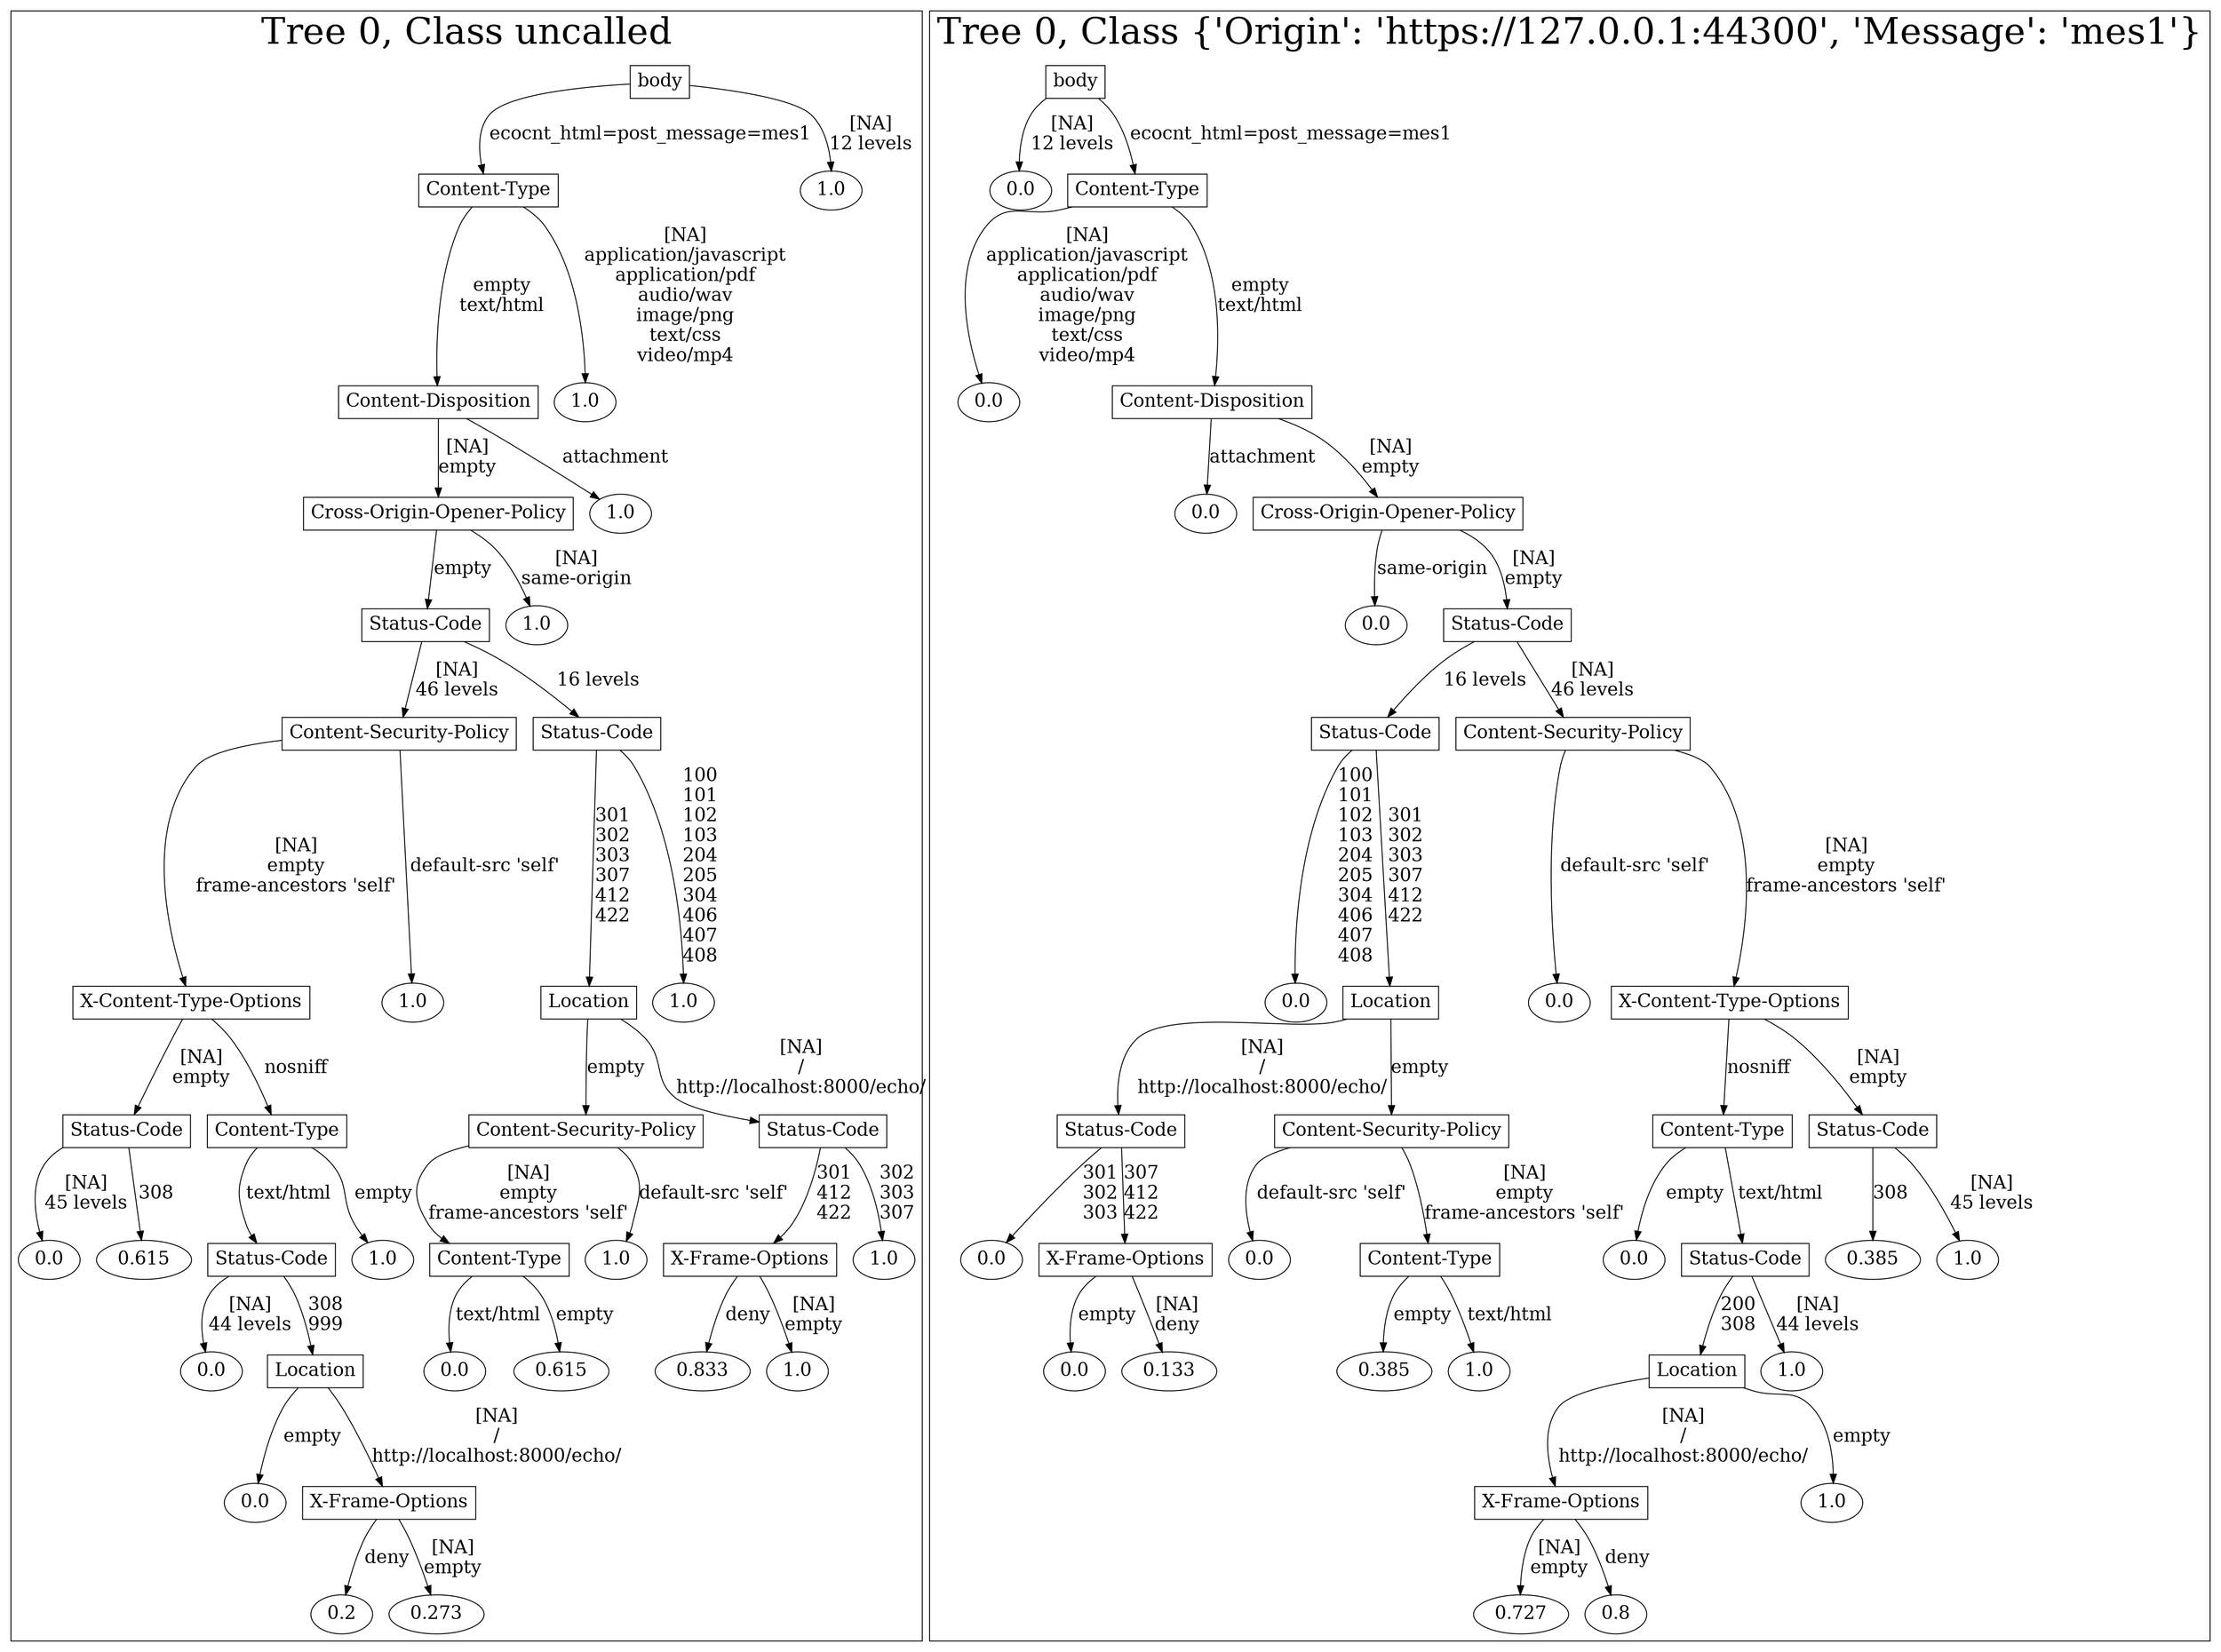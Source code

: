 /*
Generated by:
    http://https://github.com/h2oai/h2o-3/tree/master/h2o-genmodel/src/main/java/hex/genmodel/tools/PrintMojo.java
*/

/*
On a mac:

$ brew install graphviz
$ dot -Tpng file.gv -o file.png
$ open file.png
*/

digraph G {

subgraph cluster_0 {
/* Nodes */

/* Level 0 */
{
"SG_0_Node_0" [shape=box, fontsize=20, label="body"]
}

/* Level 1 */
{
"SG_0_Node_1" [shape=box, fontsize=20, label="Content-Type"]
"SG_0_Node_23" [fontsize=20, label="1.0"]
}

/* Level 2 */
{
"SG_0_Node_2" [shape=box, fontsize=20, label="Content-Disposition"]
"SG_0_Node_24" [fontsize=20, label="1.0"]
}

/* Level 3 */
{
"SG_0_Node_3" [shape=box, fontsize=20, label="Cross-Origin-Opener-Policy"]
"SG_0_Node_25" [fontsize=20, label="1.0"]
}

/* Level 4 */
{
"SG_0_Node_4" [shape=box, fontsize=20, label="Status-Code"]
"SG_0_Node_26" [fontsize=20, label="1.0"]
}

/* Level 5 */
{
"SG_0_Node_5" [shape=box, fontsize=20, label="Content-Security-Policy"]
"SG_0_Node_6" [shape=box, fontsize=20, label="Status-Code"]
}

/* Level 6 */
{
"SG_0_Node_7" [shape=box, fontsize=20, label="X-Content-Type-Options"]
"SG_0_Node_27" [fontsize=20, label="1.0"]
"SG_0_Node_8" [shape=box, fontsize=20, label="Location"]
"SG_0_Node_28" [fontsize=20, label="1.0"]
}

/* Level 7 */
{
"SG_0_Node_9" [shape=box, fontsize=20, label="Status-Code"]
"SG_0_Node_10" [shape=box, fontsize=20, label="Content-Type"]
"SG_0_Node_11" [shape=box, fontsize=20, label="Content-Security-Policy"]
"SG_0_Node_12" [shape=box, fontsize=20, label="Status-Code"]
}

/* Level 8 */
{
"SG_0_Node_29" [fontsize=20, label="0.0"]
"SG_0_Node_30" [fontsize=20, label="0.615"]
"SG_0_Node_14" [shape=box, fontsize=20, label="Status-Code"]
"SG_0_Node_31" [fontsize=20, label="1.0"]
"SG_0_Node_15" [shape=box, fontsize=20, label="Content-Type"]
"SG_0_Node_32" [fontsize=20, label="1.0"]
"SG_0_Node_16" [shape=box, fontsize=20, label="X-Frame-Options"]
"SG_0_Node_33" [fontsize=20, label="1.0"]
}

/* Level 9 */
{
"SG_0_Node_34" [fontsize=20, label="0.0"]
"SG_0_Node_17" [shape=box, fontsize=20, label="Location"]
"SG_0_Node_35" [fontsize=20, label="0.0"]
"SG_0_Node_36" [fontsize=20, label="0.615"]
"SG_0_Node_37" [fontsize=20, label="0.833"]
"SG_0_Node_38" [fontsize=20, label="1.0"]
}

/* Level 10 */
{
"SG_0_Node_39" [fontsize=20, label="0.0"]
"SG_0_Node_20" [shape=box, fontsize=20, label="X-Frame-Options"]
}

/* Level 11 */
{
"SG_0_Node_40" [fontsize=20, label="0.2"]
"SG_0_Node_41" [fontsize=20, label="0.273"]
}

/* Edges */
"SG_0_Node_0" -> "SG_0_Node_1" [fontsize=20, label="ecocnt_html=post_message=mes1
"]
"SG_0_Node_0" -> "SG_0_Node_23" [fontsize=20, label="[NA]
12 levels
"]
"SG_0_Node_1" -> "SG_0_Node_2" [fontsize=20, label="empty
text/html
"]
"SG_0_Node_1" -> "SG_0_Node_24" [fontsize=20, label="[NA]
application/javascript
application/pdf
audio/wav
image/png
text/css
video/mp4
"]
"SG_0_Node_2" -> "SG_0_Node_3" [fontsize=20, label="[NA]
empty
"]
"SG_0_Node_2" -> "SG_0_Node_25" [fontsize=20, label="attachment
"]
"SG_0_Node_3" -> "SG_0_Node_4" [fontsize=20, label="empty
"]
"SG_0_Node_3" -> "SG_0_Node_26" [fontsize=20, label="[NA]
same-origin
"]
"SG_0_Node_4" -> "SG_0_Node_5" [fontsize=20, label="[NA]
46 levels
"]
"SG_0_Node_4" -> "SG_0_Node_6" [fontsize=20, label="16 levels
"]
"SG_0_Node_6" -> "SG_0_Node_8" [fontsize=20, label="301
302
303
307
412
422
"]
"SG_0_Node_6" -> "SG_0_Node_28" [fontsize=20, label="100
101
102
103
204
205
304
406
407
408
"]
"SG_0_Node_8" -> "SG_0_Node_11" [fontsize=20, label="empty
"]
"SG_0_Node_8" -> "SG_0_Node_12" [fontsize=20, label="[NA]
/
http://localhost:8000/echo/
"]
"SG_0_Node_12" -> "SG_0_Node_16" [fontsize=20, label="301
412
422
"]
"SG_0_Node_12" -> "SG_0_Node_33" [fontsize=20, label="302
303
307
"]
"SG_0_Node_16" -> "SG_0_Node_37" [fontsize=20, label="deny
"]
"SG_0_Node_16" -> "SG_0_Node_38" [fontsize=20, label="[NA]
empty
"]
"SG_0_Node_11" -> "SG_0_Node_15" [fontsize=20, label="[NA]
empty
frame-ancestors 'self'
"]
"SG_0_Node_11" -> "SG_0_Node_32" [fontsize=20, label="default-src 'self'
"]
"SG_0_Node_15" -> "SG_0_Node_35" [fontsize=20, label="text/html
"]
"SG_0_Node_15" -> "SG_0_Node_36" [fontsize=20, label="empty
"]
"SG_0_Node_5" -> "SG_0_Node_7" [fontsize=20, label="[NA]
empty
frame-ancestors 'self'
"]
"SG_0_Node_5" -> "SG_0_Node_27" [fontsize=20, label="default-src 'self'
"]
"SG_0_Node_7" -> "SG_0_Node_9" [fontsize=20, label="[NA]
empty
"]
"SG_0_Node_7" -> "SG_0_Node_10" [fontsize=20, label="nosniff
"]
"SG_0_Node_10" -> "SG_0_Node_14" [fontsize=20, label="text/html
"]
"SG_0_Node_10" -> "SG_0_Node_31" [fontsize=20, label="empty
"]
"SG_0_Node_14" -> "SG_0_Node_34" [fontsize=20, label="[NA]
44 levels
"]
"SG_0_Node_14" -> "SG_0_Node_17" [fontsize=20, label="308
999
"]
"SG_0_Node_17" -> "SG_0_Node_39" [fontsize=20, label="empty
"]
"SG_0_Node_17" -> "SG_0_Node_20" [fontsize=20, label="[NA]
/
http://localhost:8000/echo/
"]
"SG_0_Node_20" -> "SG_0_Node_40" [fontsize=20, label="deny
"]
"SG_0_Node_20" -> "SG_0_Node_41" [fontsize=20, label="[NA]
empty
"]
"SG_0_Node_9" -> "SG_0_Node_29" [fontsize=20, label="[NA]
45 levels
"]
"SG_0_Node_9" -> "SG_0_Node_30" [fontsize=20, label="308
"]

fontsize=40
label="Tree 0, Class uncalled"
}

subgraph cluster_1 {
/* Nodes */

/* Level 0 */
{
"SG_1_Node_0" [shape=box, fontsize=20, label="body"]
}

/* Level 1 */
{
"SG_1_Node_23" [fontsize=20, label="0.0"]
"SG_1_Node_1" [shape=box, fontsize=20, label="Content-Type"]
}

/* Level 2 */
{
"SG_1_Node_24" [fontsize=20, label="0.0"]
"SG_1_Node_2" [shape=box, fontsize=20, label="Content-Disposition"]
}

/* Level 3 */
{
"SG_1_Node_25" [fontsize=20, label="0.0"]
"SG_1_Node_3" [shape=box, fontsize=20, label="Cross-Origin-Opener-Policy"]
}

/* Level 4 */
{
"SG_1_Node_26" [fontsize=20, label="0.0"]
"SG_1_Node_4" [shape=box, fontsize=20, label="Status-Code"]
}

/* Level 5 */
{
"SG_1_Node_5" [shape=box, fontsize=20, label="Status-Code"]
"SG_1_Node_6" [shape=box, fontsize=20, label="Content-Security-Policy"]
}

/* Level 6 */
{
"SG_1_Node_27" [fontsize=20, label="0.0"]
"SG_1_Node_7" [shape=box, fontsize=20, label="Location"]
"SG_1_Node_28" [fontsize=20, label="0.0"]
"SG_1_Node_8" [shape=box, fontsize=20, label="X-Content-Type-Options"]
}

/* Level 7 */
{
"SG_1_Node_9" [shape=box, fontsize=20, label="Status-Code"]
"SG_1_Node_10" [shape=box, fontsize=20, label="Content-Security-Policy"]
"SG_1_Node_11" [shape=box, fontsize=20, label="Content-Type"]
"SG_1_Node_12" [shape=box, fontsize=20, label="Status-Code"]
}

/* Level 8 */
{
"SG_1_Node_29" [fontsize=20, label="0.0"]
"SG_1_Node_13" [shape=box, fontsize=20, label="X-Frame-Options"]
"SG_1_Node_30" [fontsize=20, label="0.0"]
"SG_1_Node_14" [shape=box, fontsize=20, label="Content-Type"]
"SG_1_Node_31" [fontsize=20, label="0.0"]
"SG_1_Node_15" [shape=box, fontsize=20, label="Status-Code"]
"SG_1_Node_32" [fontsize=20, label="0.385"]
"SG_1_Node_33" [fontsize=20, label="1.0"]
}

/* Level 9 */
{
"SG_1_Node_34" [fontsize=20, label="0.0"]
"SG_1_Node_35" [fontsize=20, label="0.133"]
"SG_1_Node_36" [fontsize=20, label="0.385"]
"SG_1_Node_37" [fontsize=20, label="1.0"]
"SG_1_Node_19" [shape=box, fontsize=20, label="Location"]
"SG_1_Node_38" [fontsize=20, label="1.0"]
}

/* Level 10 */
{
"SG_1_Node_20" [shape=box, fontsize=20, label="X-Frame-Options"]
"SG_1_Node_39" [fontsize=20, label="1.0"]
}

/* Level 11 */
{
"SG_1_Node_40" [fontsize=20, label="0.727"]
"SG_1_Node_41" [fontsize=20, label="0.8"]
}

/* Edges */
"SG_1_Node_0" -> "SG_1_Node_23" [fontsize=20, label="[NA]
12 levels
"]
"SG_1_Node_0" -> "SG_1_Node_1" [fontsize=20, label="ecocnt_html=post_message=mes1
"]
"SG_1_Node_1" -> "SG_1_Node_24" [fontsize=20, label="[NA]
application/javascript
application/pdf
audio/wav
image/png
text/css
video/mp4
"]
"SG_1_Node_1" -> "SG_1_Node_2" [fontsize=20, label="empty
text/html
"]
"SG_1_Node_2" -> "SG_1_Node_25" [fontsize=20, label="attachment
"]
"SG_1_Node_2" -> "SG_1_Node_3" [fontsize=20, label="[NA]
empty
"]
"SG_1_Node_3" -> "SG_1_Node_26" [fontsize=20, label="same-origin
"]
"SG_1_Node_3" -> "SG_1_Node_4" [fontsize=20, label="[NA]
empty
"]
"SG_1_Node_4" -> "SG_1_Node_5" [fontsize=20, label="16 levels
"]
"SG_1_Node_4" -> "SG_1_Node_6" [fontsize=20, label="[NA]
46 levels
"]
"SG_1_Node_6" -> "SG_1_Node_28" [fontsize=20, label="default-src 'self'
"]
"SG_1_Node_6" -> "SG_1_Node_8" [fontsize=20, label="[NA]
empty
frame-ancestors 'self'
"]
"SG_1_Node_8" -> "SG_1_Node_11" [fontsize=20, label="nosniff
"]
"SG_1_Node_8" -> "SG_1_Node_12" [fontsize=20, label="[NA]
empty
"]
"SG_1_Node_12" -> "SG_1_Node_32" [fontsize=20, label="308
"]
"SG_1_Node_12" -> "SG_1_Node_33" [fontsize=20, label="[NA]
45 levels
"]
"SG_1_Node_11" -> "SG_1_Node_31" [fontsize=20, label="empty
"]
"SG_1_Node_11" -> "SG_1_Node_15" [fontsize=20, label="text/html
"]
"SG_1_Node_15" -> "SG_1_Node_19" [fontsize=20, label="200
308
"]
"SG_1_Node_15" -> "SG_1_Node_38" [fontsize=20, label="[NA]
44 levels
"]
"SG_1_Node_19" -> "SG_1_Node_20" [fontsize=20, label="[NA]
/
http://localhost:8000/echo/
"]
"SG_1_Node_19" -> "SG_1_Node_39" [fontsize=20, label="empty
"]
"SG_1_Node_20" -> "SG_1_Node_40" [fontsize=20, label="[NA]
empty
"]
"SG_1_Node_20" -> "SG_1_Node_41" [fontsize=20, label="deny
"]
"SG_1_Node_5" -> "SG_1_Node_27" [fontsize=20, label="100
101
102
103
204
205
304
406
407
408
"]
"SG_1_Node_5" -> "SG_1_Node_7" [fontsize=20, label="301
302
303
307
412
422
"]
"SG_1_Node_7" -> "SG_1_Node_9" [fontsize=20, label="[NA]
/
http://localhost:8000/echo/
"]
"SG_1_Node_7" -> "SG_1_Node_10" [fontsize=20, label="empty
"]
"SG_1_Node_10" -> "SG_1_Node_30" [fontsize=20, label="default-src 'self'
"]
"SG_1_Node_10" -> "SG_1_Node_14" [fontsize=20, label="[NA]
empty
frame-ancestors 'self'
"]
"SG_1_Node_14" -> "SG_1_Node_36" [fontsize=20, label="empty
"]
"SG_1_Node_14" -> "SG_1_Node_37" [fontsize=20, label="text/html
"]
"SG_1_Node_9" -> "SG_1_Node_29" [fontsize=20, label="301
302
303
"]
"SG_1_Node_9" -> "SG_1_Node_13" [fontsize=20, label="307
412
422
"]
"SG_1_Node_13" -> "SG_1_Node_34" [fontsize=20, label="empty
"]
"SG_1_Node_13" -> "SG_1_Node_35" [fontsize=20, label="[NA]
deny
"]

fontsize=40
label="Tree 0, Class {'Origin': 'https://127.0.0.1:44300', 'Message': 'mes1'}"
}

}

